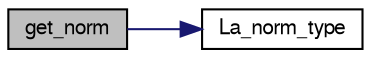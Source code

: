 digraph G
{
  edge [fontname="FreeSans",fontsize=10,labelfontname="FreeSans",labelfontsize=10];
  node [fontname="FreeSans",fontsize=10,shape=record];
  rankdir=LR;
  Node1 [label="get_norm",height=0.2,width=0.4,color="black", fillcolor="grey75", style="filled" fontcolor="black"];
  Node1 -> Node2 [color="midnightblue",fontsize=10,style="solid",fontname="FreeSans"];
  Node2 [label="La_norm_type",height=0.2,width=0.4,color="black", fillcolor="white", style="filled",URL="$Mutils_8c.html#e83d110234906231be64768d898c866c"];
}
